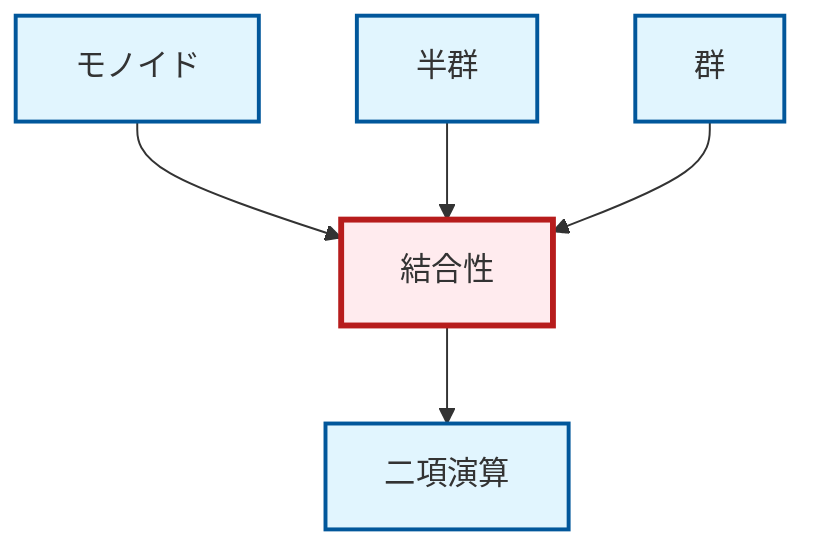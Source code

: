 graph TD
    classDef definition fill:#e1f5fe,stroke:#01579b,stroke-width:2px
    classDef theorem fill:#f3e5f5,stroke:#4a148c,stroke-width:2px
    classDef axiom fill:#fff3e0,stroke:#e65100,stroke-width:2px
    classDef example fill:#e8f5e9,stroke:#1b5e20,stroke-width:2px
    classDef current fill:#ffebee,stroke:#b71c1c,stroke-width:3px
    def-associativity["結合性"]:::definition
    def-group["群"]:::definition
    def-binary-operation["二項演算"]:::definition
    def-monoid["モノイド"]:::definition
    def-semigroup["半群"]:::definition
    def-monoid --> def-associativity
    def-semigroup --> def-associativity
    def-group --> def-associativity
    def-associativity --> def-binary-operation
    class def-associativity current